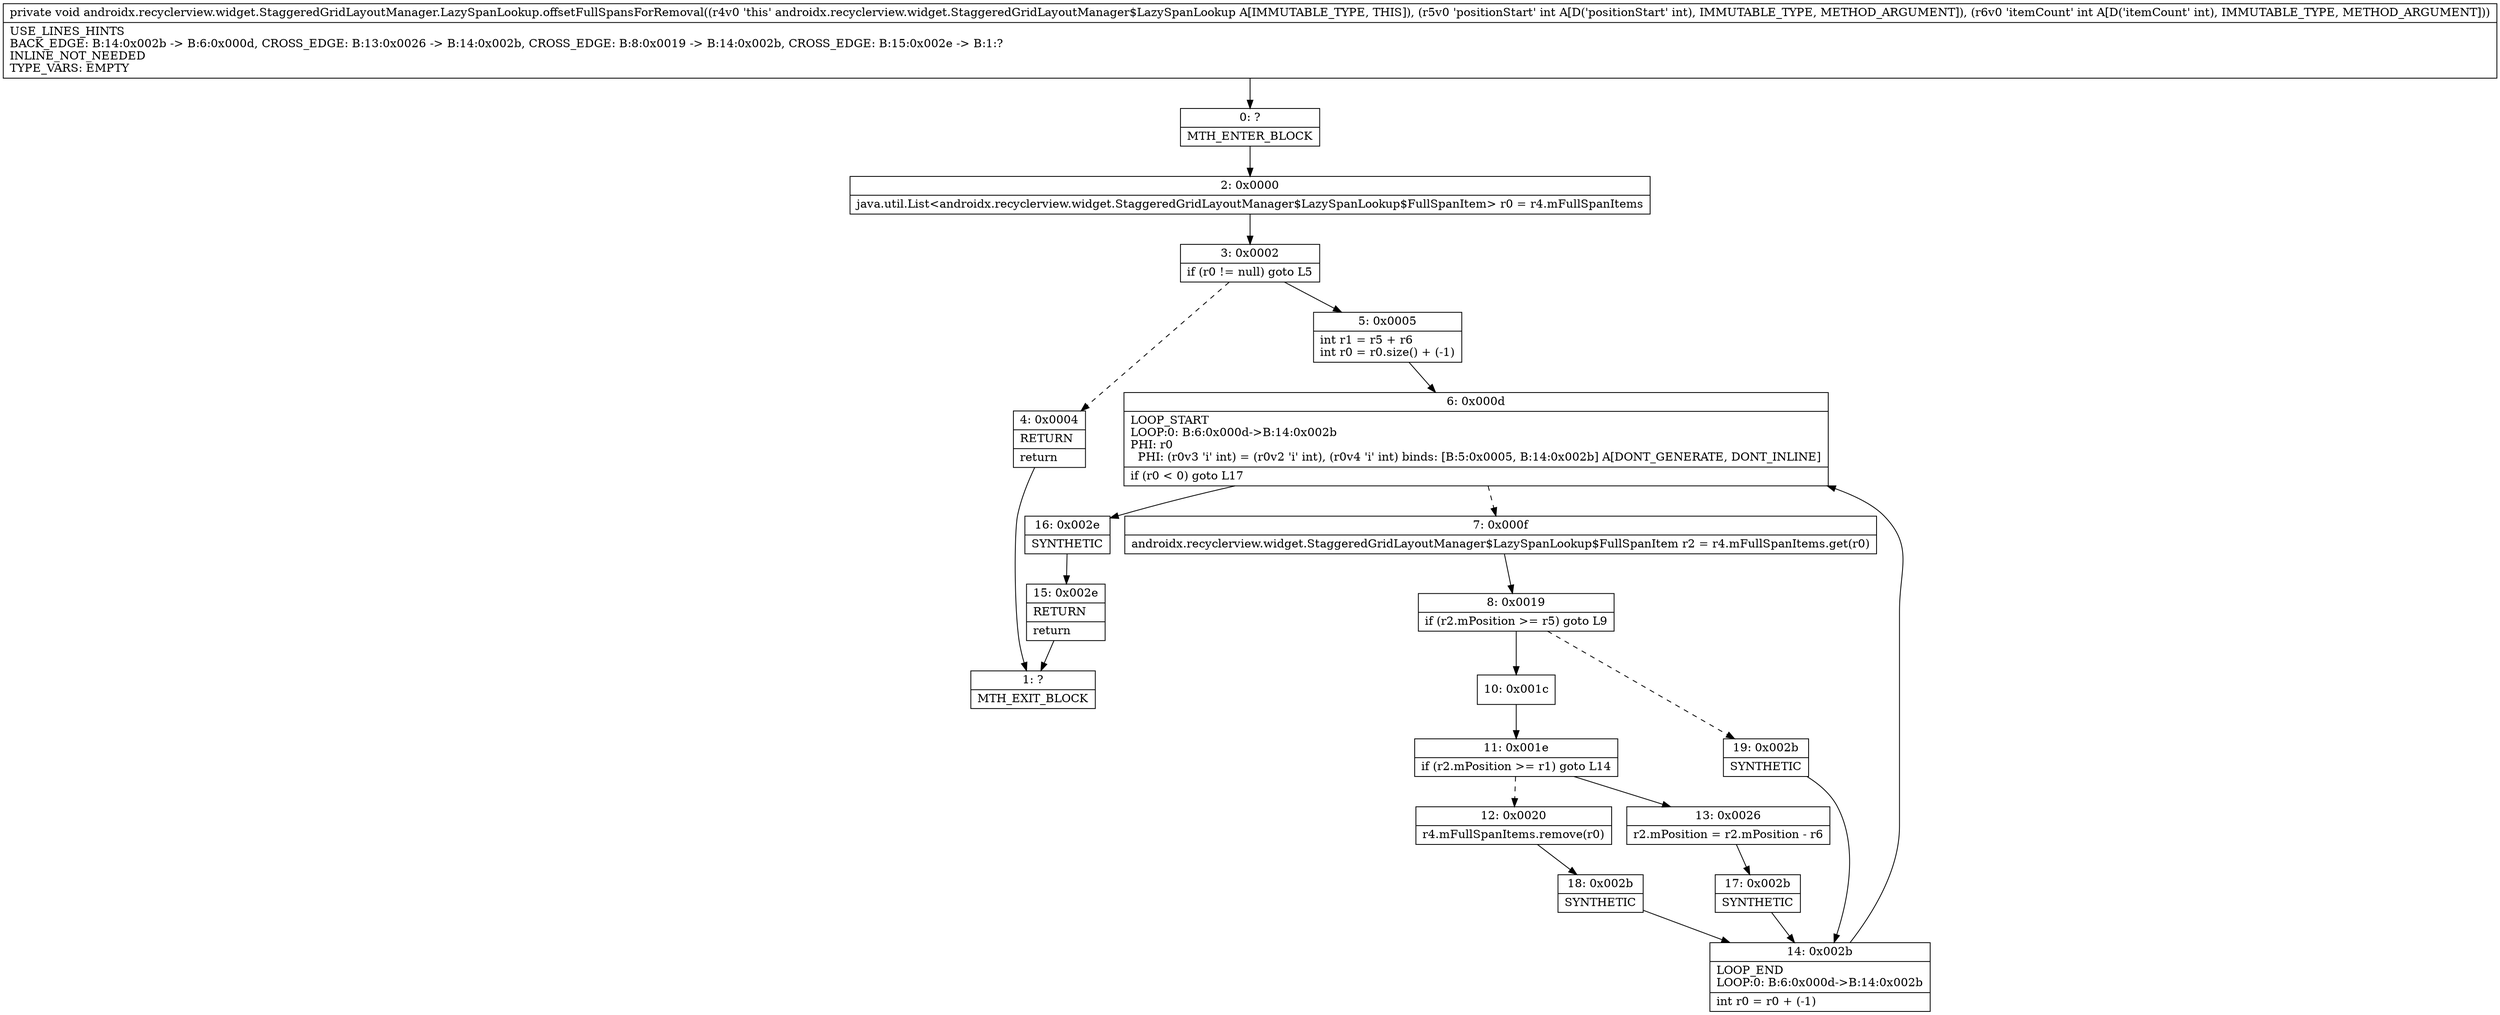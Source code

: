 digraph "CFG forandroidx.recyclerview.widget.StaggeredGridLayoutManager.LazySpanLookup.offsetFullSpansForRemoval(II)V" {
Node_0 [shape=record,label="{0\:\ ?|MTH_ENTER_BLOCK\l}"];
Node_2 [shape=record,label="{2\:\ 0x0000|java.util.List\<androidx.recyclerview.widget.StaggeredGridLayoutManager$LazySpanLookup$FullSpanItem\> r0 = r4.mFullSpanItems\l}"];
Node_3 [shape=record,label="{3\:\ 0x0002|if (r0 != null) goto L5\l}"];
Node_4 [shape=record,label="{4\:\ 0x0004|RETURN\l|return\l}"];
Node_1 [shape=record,label="{1\:\ ?|MTH_EXIT_BLOCK\l}"];
Node_5 [shape=record,label="{5\:\ 0x0005|int r1 = r5 + r6\lint r0 = r0.size() + (\-1)\l}"];
Node_6 [shape=record,label="{6\:\ 0x000d|LOOP_START\lLOOP:0: B:6:0x000d\-\>B:14:0x002b\lPHI: r0 \l  PHI: (r0v3 'i' int) = (r0v2 'i' int), (r0v4 'i' int) binds: [B:5:0x0005, B:14:0x002b] A[DONT_GENERATE, DONT_INLINE]\l|if (r0 \< 0) goto L17\l}"];
Node_7 [shape=record,label="{7\:\ 0x000f|androidx.recyclerview.widget.StaggeredGridLayoutManager$LazySpanLookup$FullSpanItem r2 = r4.mFullSpanItems.get(r0)\l}"];
Node_8 [shape=record,label="{8\:\ 0x0019|if (r2.mPosition \>= r5) goto L9\l}"];
Node_10 [shape=record,label="{10\:\ 0x001c}"];
Node_11 [shape=record,label="{11\:\ 0x001e|if (r2.mPosition \>= r1) goto L14\l}"];
Node_12 [shape=record,label="{12\:\ 0x0020|r4.mFullSpanItems.remove(r0)\l}"];
Node_18 [shape=record,label="{18\:\ 0x002b|SYNTHETIC\l}"];
Node_14 [shape=record,label="{14\:\ 0x002b|LOOP_END\lLOOP:0: B:6:0x000d\-\>B:14:0x002b\l|int r0 = r0 + (\-1)\l}"];
Node_13 [shape=record,label="{13\:\ 0x0026|r2.mPosition = r2.mPosition \- r6\l}"];
Node_17 [shape=record,label="{17\:\ 0x002b|SYNTHETIC\l}"];
Node_19 [shape=record,label="{19\:\ 0x002b|SYNTHETIC\l}"];
Node_16 [shape=record,label="{16\:\ 0x002e|SYNTHETIC\l}"];
Node_15 [shape=record,label="{15\:\ 0x002e|RETURN\l|return\l}"];
MethodNode[shape=record,label="{private void androidx.recyclerview.widget.StaggeredGridLayoutManager.LazySpanLookup.offsetFullSpansForRemoval((r4v0 'this' androidx.recyclerview.widget.StaggeredGridLayoutManager$LazySpanLookup A[IMMUTABLE_TYPE, THIS]), (r5v0 'positionStart' int A[D('positionStart' int), IMMUTABLE_TYPE, METHOD_ARGUMENT]), (r6v0 'itemCount' int A[D('itemCount' int), IMMUTABLE_TYPE, METHOD_ARGUMENT]))  | USE_LINES_HINTS\lBACK_EDGE: B:14:0x002b \-\> B:6:0x000d, CROSS_EDGE: B:13:0x0026 \-\> B:14:0x002b, CROSS_EDGE: B:8:0x0019 \-\> B:14:0x002b, CROSS_EDGE: B:15:0x002e \-\> B:1:?\lINLINE_NOT_NEEDED\lTYPE_VARS: EMPTY\l}"];
MethodNode -> Node_0;Node_0 -> Node_2;
Node_2 -> Node_3;
Node_3 -> Node_4[style=dashed];
Node_3 -> Node_5;
Node_4 -> Node_1;
Node_5 -> Node_6;
Node_6 -> Node_7[style=dashed];
Node_6 -> Node_16;
Node_7 -> Node_8;
Node_8 -> Node_10;
Node_8 -> Node_19[style=dashed];
Node_10 -> Node_11;
Node_11 -> Node_12[style=dashed];
Node_11 -> Node_13;
Node_12 -> Node_18;
Node_18 -> Node_14;
Node_14 -> Node_6;
Node_13 -> Node_17;
Node_17 -> Node_14;
Node_19 -> Node_14;
Node_16 -> Node_15;
Node_15 -> Node_1;
}

